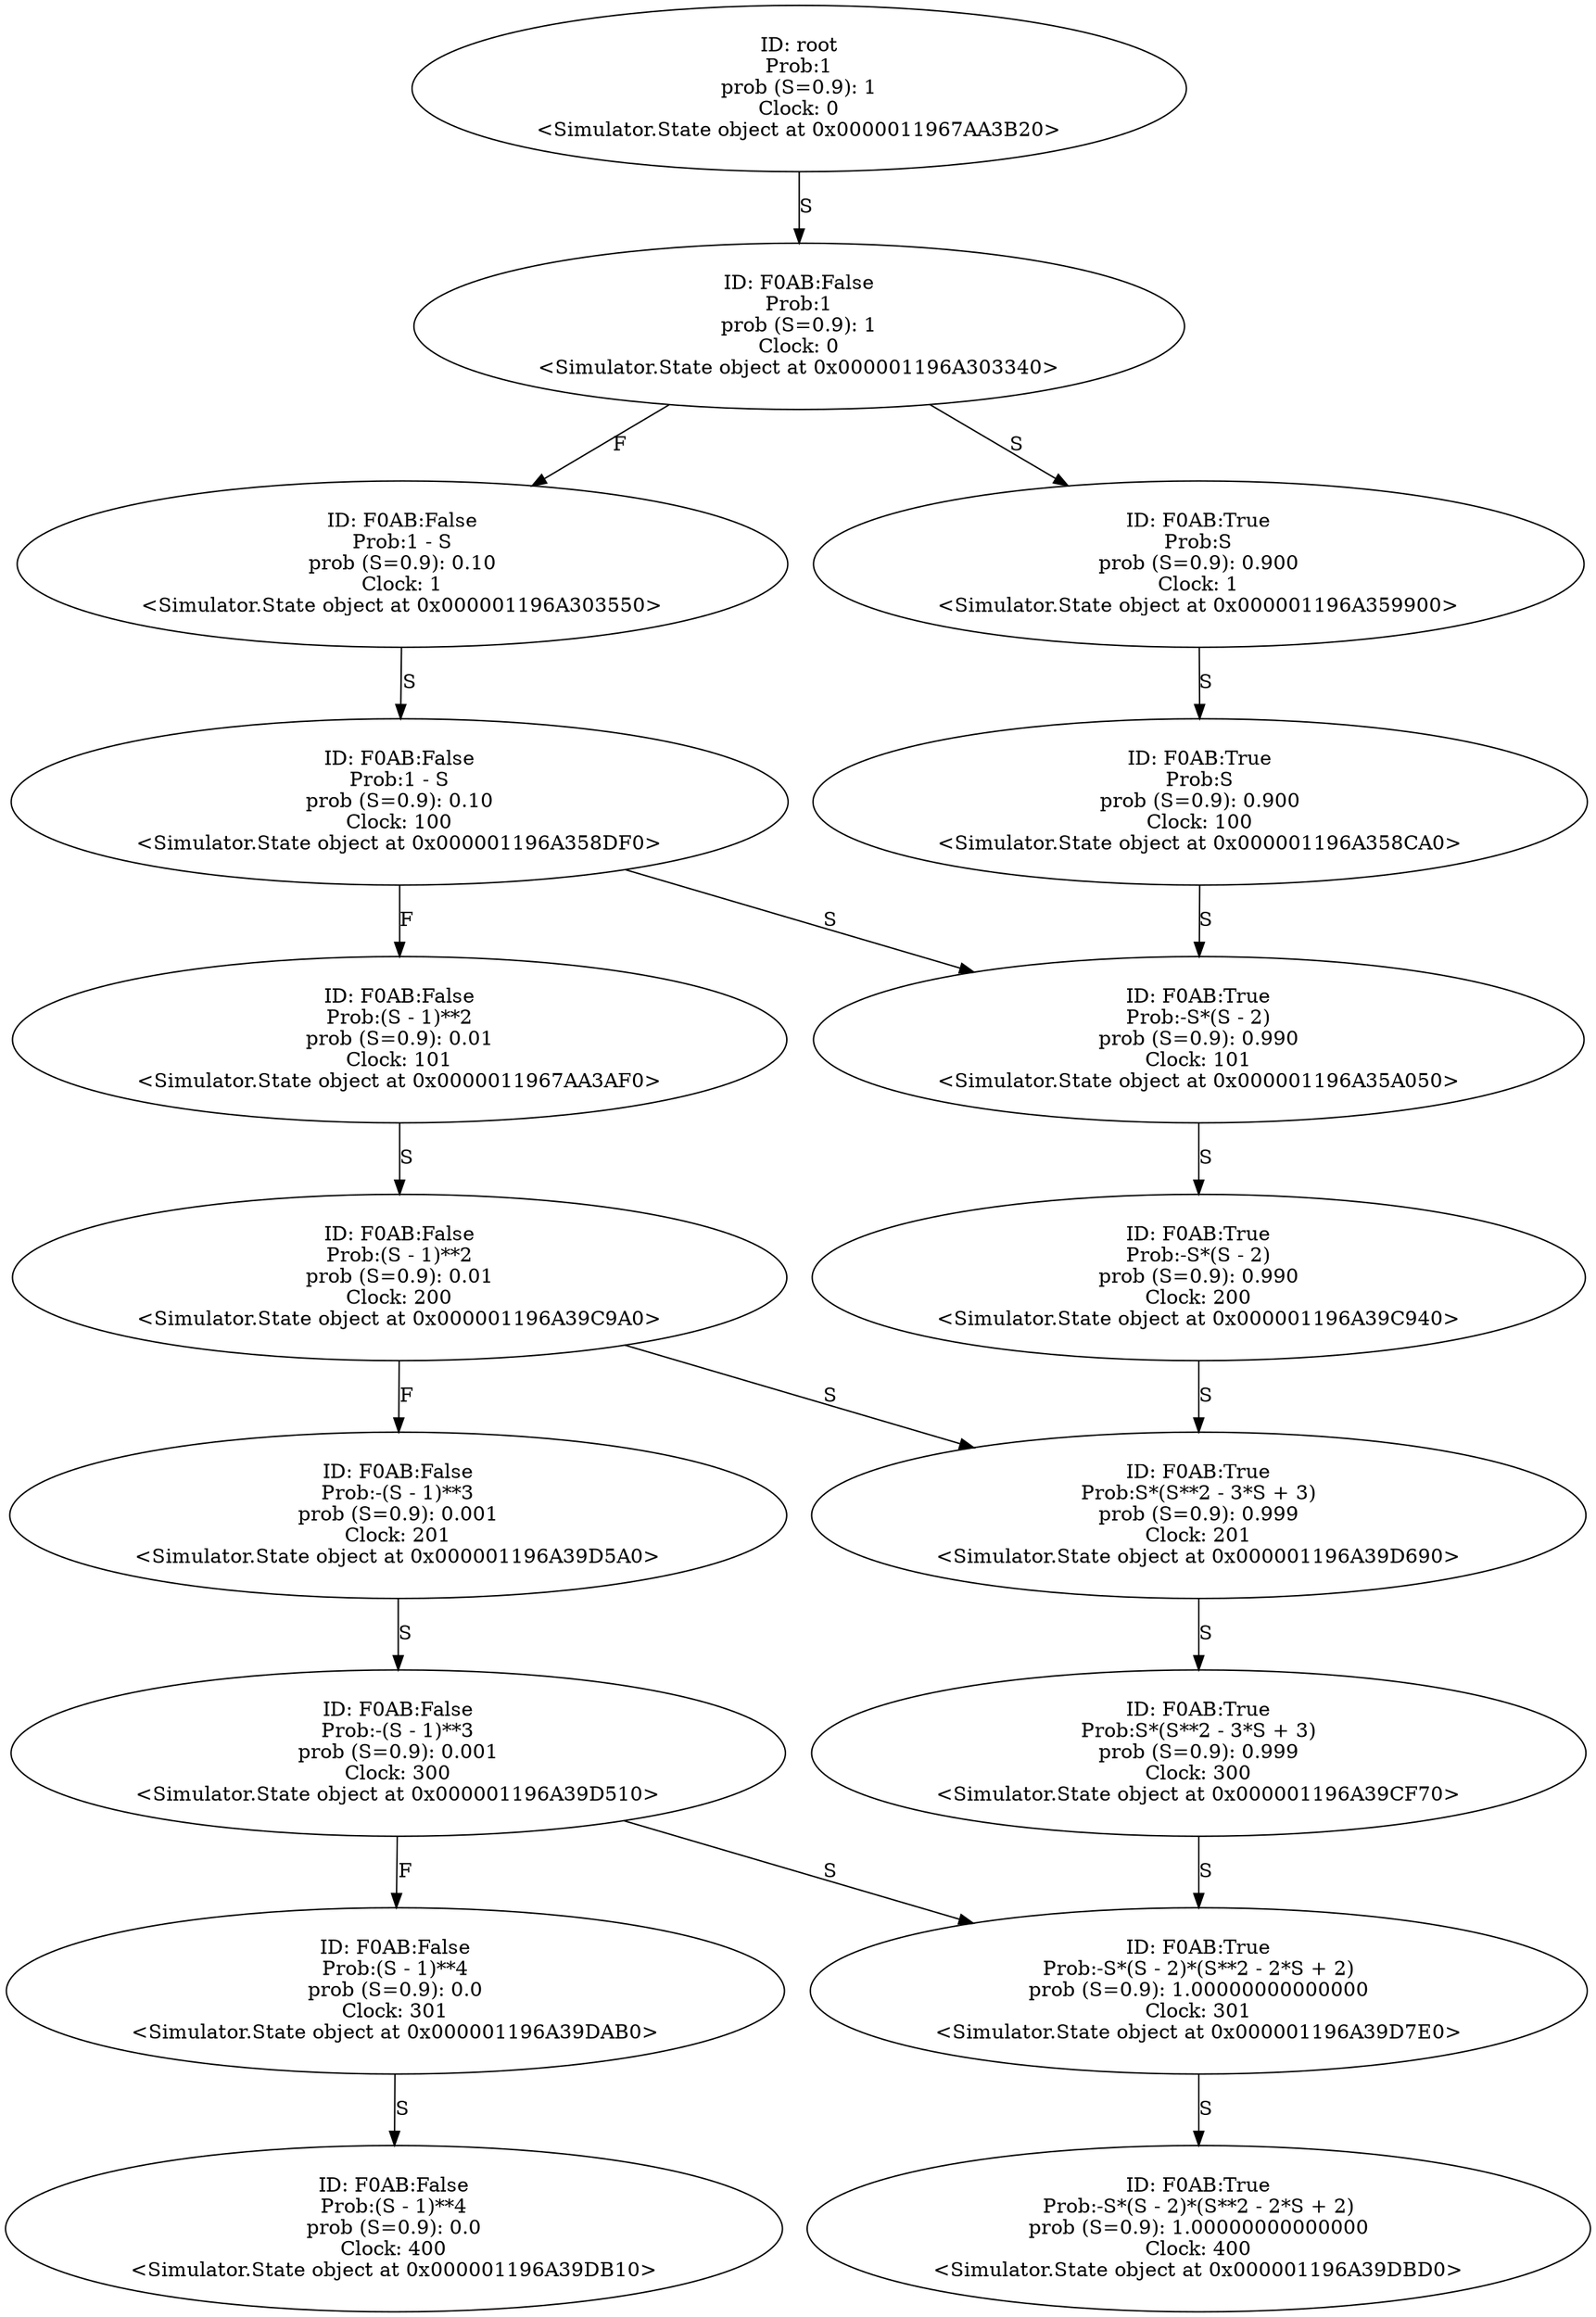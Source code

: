 digraph "./Output/./controled_frequency_S100_R50" {
	<Simulator.State object at 0x0000011967AA3B20> [label="ID: root
Prob:1
prob (S=0.9): 1
Clock: 0
<Simulator.State object at 0x0000011967AA3B20>"]
	<Simulator.State object at 0x0000011967AA3B20> -> <Simulator.State object at 0x000001196A303340> [label=S]
	<Simulator.State object at 0x000001196A303340> [label="ID: F0AB:False
Prob:1
prob (S=0.9): 1
Clock: 0
<Simulator.State object at 0x000001196A303340>"]
	<Simulator.State object at 0x000001196A303340> -> <Simulator.State object at 0x000001196A303550> [label=F]
	<Simulator.State object at 0x000001196A303340> -> <Simulator.State object at 0x000001196A359900> [label=S]
	<Simulator.State object at 0x000001196A303550> [label="ID: F0AB:False
Prob:1 - S
prob (S=0.9): 0.10
Clock: 1
<Simulator.State object at 0x000001196A303550>"]
	<Simulator.State object at 0x000001196A303550> -> <Simulator.State object at 0x000001196A358DF0> [label=S]
	<Simulator.State object at 0x000001196A359900> [label="ID: F0AB:True
Prob:S
prob (S=0.9): 0.900
Clock: 1
<Simulator.State object at 0x000001196A359900>"]
	<Simulator.State object at 0x000001196A359900> -> <Simulator.State object at 0x000001196A358CA0> [label=S]
	<Simulator.State object at 0x000001196A358DF0> [label="ID: F0AB:False
Prob:1 - S
prob (S=0.9): 0.10
Clock: 100
<Simulator.State object at 0x000001196A358DF0>"]
	<Simulator.State object at 0x000001196A358DF0> -> <Simulator.State object at 0x0000011967AA3AF0> [label=F]
	<Simulator.State object at 0x000001196A358DF0> -> <Simulator.State object at 0x000001196A35A050> [label=S]
	<Simulator.State object at 0x000001196A358CA0> [label="ID: F0AB:True
Prob:S
prob (S=0.9): 0.900
Clock: 100
<Simulator.State object at 0x000001196A358CA0>"]
	<Simulator.State object at 0x000001196A358CA0> -> <Simulator.State object at 0x000001196A35A050> [label=S]
	<Simulator.State object at 0x0000011967AA3AF0> [label="ID: F0AB:False
Prob:(S - 1)**2
prob (S=0.9): 0.01
Clock: 101
<Simulator.State object at 0x0000011967AA3AF0>"]
	<Simulator.State object at 0x0000011967AA3AF0> -> <Simulator.State object at 0x000001196A39C9A0> [label=S]
	<Simulator.State object at 0x000001196A35A050> [label="ID: F0AB:True
Prob:-S*(S - 2)
prob (S=0.9): 0.990
Clock: 101
<Simulator.State object at 0x000001196A35A050>"]
	<Simulator.State object at 0x000001196A35A050> -> <Simulator.State object at 0x000001196A39C940> [label=S]
	<Simulator.State object at 0x000001196A39C9A0> [label="ID: F0AB:False
Prob:(S - 1)**2
prob (S=0.9): 0.01
Clock: 200
<Simulator.State object at 0x000001196A39C9A0>"]
	<Simulator.State object at 0x000001196A39C9A0> -> <Simulator.State object at 0x000001196A39D5A0> [label=F]
	<Simulator.State object at 0x000001196A39C9A0> -> <Simulator.State object at 0x000001196A39D690> [label=S]
	<Simulator.State object at 0x000001196A39C940> [label="ID: F0AB:True
Prob:-S*(S - 2)
prob (S=0.9): 0.990
Clock: 200
<Simulator.State object at 0x000001196A39C940>"]
	<Simulator.State object at 0x000001196A39C940> -> <Simulator.State object at 0x000001196A39D690> [label=S]
	<Simulator.State object at 0x000001196A39D5A0> [label="ID: F0AB:False
Prob:-(S - 1)**3
prob (S=0.9): 0.001
Clock: 201
<Simulator.State object at 0x000001196A39D5A0>"]
	<Simulator.State object at 0x000001196A39D5A0> -> <Simulator.State object at 0x000001196A39D510> [label=S]
	<Simulator.State object at 0x000001196A39D690> [label="ID: F0AB:True
Prob:S*(S**2 - 3*S + 3)
prob (S=0.9): 0.999
Clock: 201
<Simulator.State object at 0x000001196A39D690>"]
	<Simulator.State object at 0x000001196A39D690> -> <Simulator.State object at 0x000001196A39CF70> [label=S]
	<Simulator.State object at 0x000001196A39D510> [label="ID: F0AB:False
Prob:-(S - 1)**3
prob (S=0.9): 0.001
Clock: 300
<Simulator.State object at 0x000001196A39D510>"]
	<Simulator.State object at 0x000001196A39D510> -> <Simulator.State object at 0x000001196A39DAB0> [label=F]
	<Simulator.State object at 0x000001196A39D510> -> <Simulator.State object at 0x000001196A39D7E0> [label=S]
	<Simulator.State object at 0x000001196A39CF70> [label="ID: F0AB:True
Prob:S*(S**2 - 3*S + 3)
prob (S=0.9): 0.999
Clock: 300
<Simulator.State object at 0x000001196A39CF70>"]
	<Simulator.State object at 0x000001196A39CF70> -> <Simulator.State object at 0x000001196A39D7E0> [label=S]
	<Simulator.State object at 0x000001196A39DAB0> [label="ID: F0AB:False
Prob:(S - 1)**4
prob (S=0.9): 0.0
Clock: 301
<Simulator.State object at 0x000001196A39DAB0>"]
	<Simulator.State object at 0x000001196A39DAB0> -> <Simulator.State object at 0x000001196A39DB10> [label=S]
	<Simulator.State object at 0x000001196A39D7E0> [label="ID: F0AB:True
Prob:-S*(S - 2)*(S**2 - 2*S + 2)
prob (S=0.9): 1.00000000000000
Clock: 301
<Simulator.State object at 0x000001196A39D7E0>"]
	<Simulator.State object at 0x000001196A39D7E0> -> <Simulator.State object at 0x000001196A39DBD0> [label=S]
	<Simulator.State object at 0x000001196A39DB10> [label="ID: F0AB:False
Prob:(S - 1)**4
prob (S=0.9): 0.0
Clock: 400
<Simulator.State object at 0x000001196A39DB10>"]
	<Simulator.State object at 0x000001196A39DBD0> [label="ID: F0AB:True
Prob:-S*(S - 2)*(S**2 - 2*S + 2)
prob (S=0.9): 1.00000000000000
Clock: 400
<Simulator.State object at 0x000001196A39DBD0>"]
}
